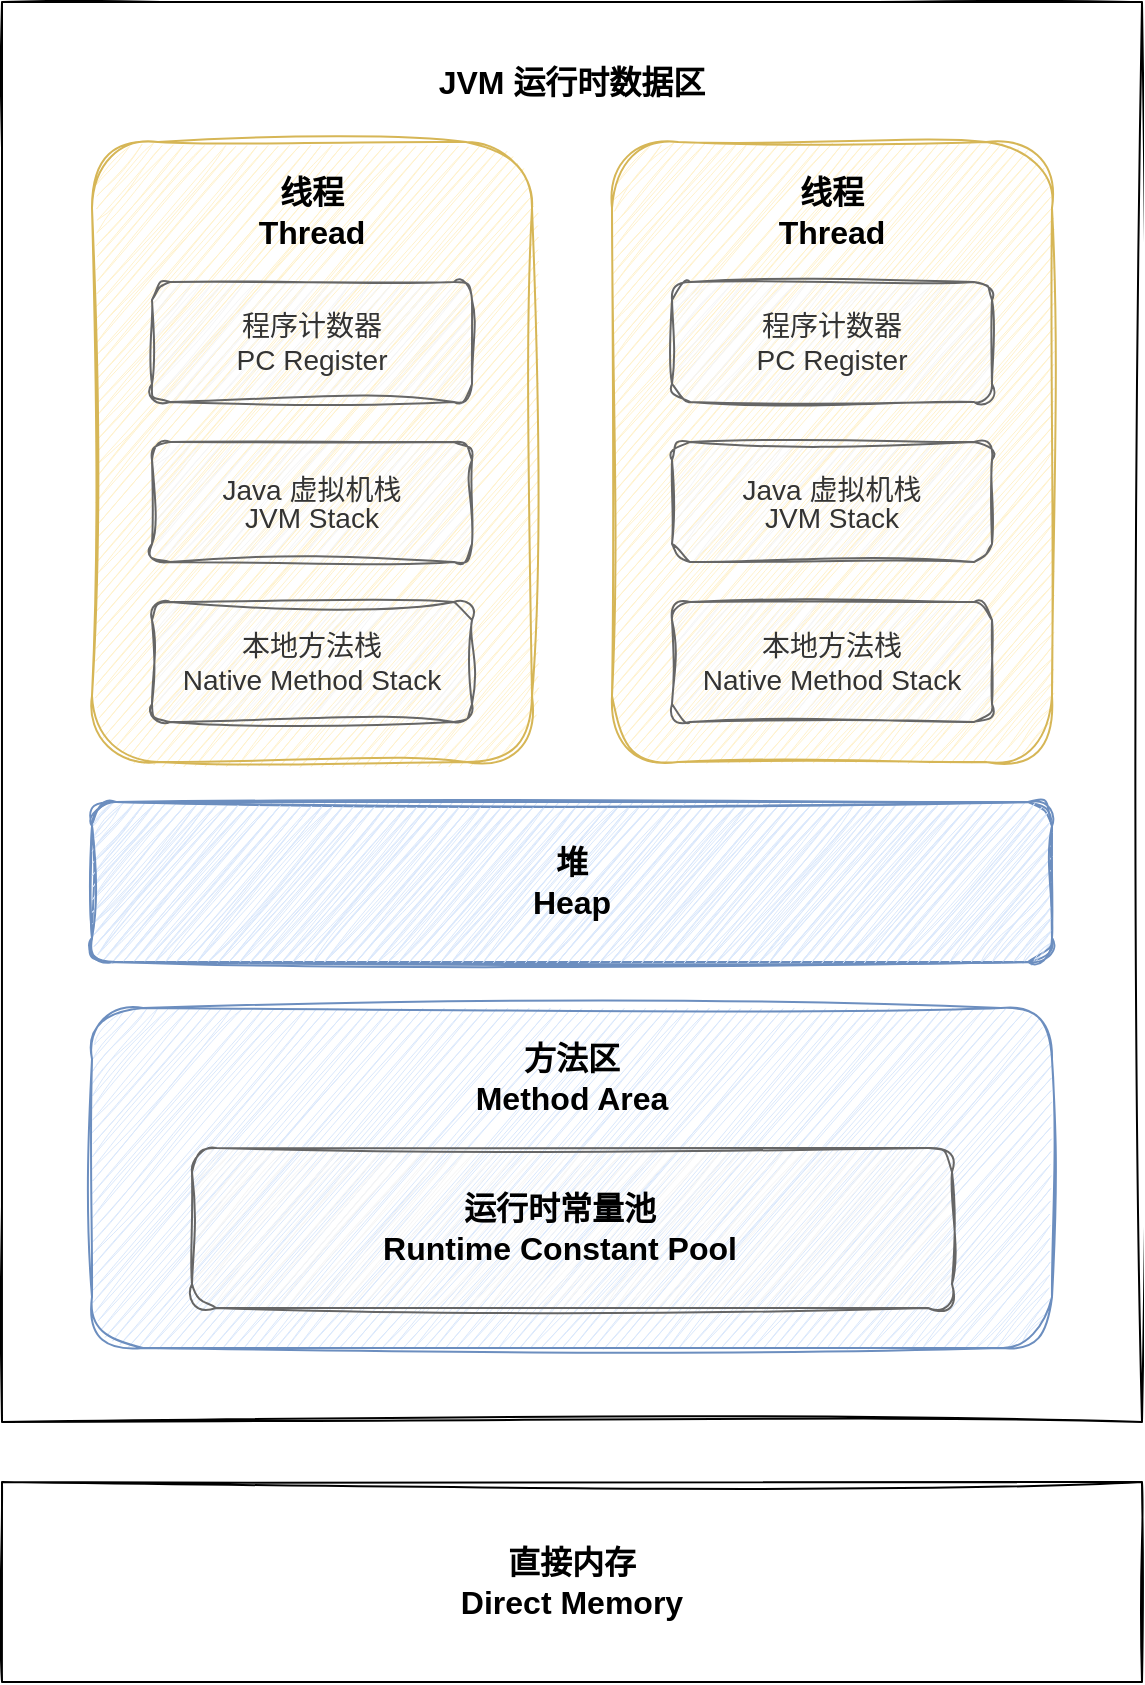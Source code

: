 <mxfile compressed="true" version="22.0.2" type="device" pages="5"><diagram id="-dNLw21fBx7ofxq8ryEq" name="运行时数据区"><mxGraphModel dx="2363" dy="2566" grid="1" gridSize="10" guides="1" tooltips="1" connect="1" arrows="1" fold="1" page="1" pageScale="1" pageWidth="827" pageHeight="1169" math="0" shadow="0"><root><mxCell id="0"/><mxCell id="1" parent="0"/><mxCell id="OsR1JWfNSFo4I1adNgKv-34" value="" style="group" vertex="1" connectable="0" parent="1"><mxGeometry x="129" y="-1004" width="570" height="840" as="geometry"/></mxCell><mxCell id="OsR1JWfNSFo4I1adNgKv-2" value="" style="rounded=0;whiteSpace=wrap;html=1;sketch=1;curveFitting=1;jiggle=2;container=0;" vertex="1" parent="OsR1JWfNSFo4I1adNgKv-34"><mxGeometry width="570" height="710" as="geometry"/></mxCell><mxCell id="OsR1JWfNSFo4I1adNgKv-16" value="" style="rounded=1;whiteSpace=wrap;html=1;fillColor=#fff2cc;strokeColor=#d6b656;sketch=1;curveFitting=1;jiggle=2;container=0;" vertex="1" parent="OsR1JWfNSFo4I1adNgKv-34"><mxGeometry x="305" y="70" width="220" height="310" as="geometry"/></mxCell><mxCell id="OsR1JWfNSFo4I1adNgKv-17" value="&lt;div&gt;线程&lt;/div&gt;&lt;div&gt;Thread&lt;/div&gt;" style="text;html=1;strokeColor=none;fillColor=none;align=center;verticalAlign=middle;whiteSpace=wrap;rounded=0;fontSize=16;fontStyle=1;container=0;" vertex="1" parent="OsR1JWfNSFo4I1adNgKv-34"><mxGeometry x="355" y="80" width="120" height="50" as="geometry"/></mxCell><mxCell id="OsR1JWfNSFo4I1adNgKv-18" value="&lt;div style=&quot;font-size: 14px;&quot;&gt;本地方法栈&lt;/div&gt;&lt;div style=&quot;font-size: 14px;&quot;&gt;Native Method Stack&lt;/div&gt;" style="rounded=1;whiteSpace=wrap;html=1;fontSize=14;fillColor=#f5f5f5;fontColor=#333333;strokeColor=#666666;container=0;sketch=1;curveFitting=1;jiggle=2;" vertex="1" parent="OsR1JWfNSFo4I1adNgKv-34"><mxGeometry x="335" y="300" width="160" height="60" as="geometry"/></mxCell><mxCell id="OsR1JWfNSFo4I1adNgKv-19" value="&lt;div style=&quot;&quot;&gt;&lt;p style=&quot;margin: 0px 4px; line-height: 100%;&quot; align=&quot;center&quot;&gt;Java 虚拟机栈&lt;/p&gt;&lt;p style=&quot;margin: 0px 4px; line-height: 100%;&quot; align=&quot;center&quot;&gt;JVM Stack&lt;/p&gt;&lt;/div&gt;" style="rounded=1;whiteSpace=wrap;html=1;fontSize=14;fillColor=#f5f5f5;fontColor=#333333;strokeColor=#666666;container=0;sketch=1;curveFitting=1;jiggle=2;" vertex="1" parent="OsR1JWfNSFo4I1adNgKv-34"><mxGeometry x="335" y="220" width="160" height="60" as="geometry"/></mxCell><mxCell id="OsR1JWfNSFo4I1adNgKv-20" value="&lt;div style=&quot;font-size: 14px;&quot;&gt;&lt;div&gt;程序计数器&lt;/div&gt;&lt;div&gt;PC Register&lt;/div&gt;&lt;/div&gt;" style="rounded=1;whiteSpace=wrap;html=1;fontSize=14;fillColor=#f5f5f5;fontColor=#333333;strokeColor=#666666;container=0;sketch=1;curveFitting=1;jiggle=2;" vertex="1" parent="OsR1JWfNSFo4I1adNgKv-34"><mxGeometry x="335" y="140" width="160" height="60" as="geometry"/></mxCell><mxCell id="OsR1JWfNSFo4I1adNgKv-26" value="JVM 运行时数据区" style="text;html=1;strokeColor=none;fillColor=none;align=center;verticalAlign=middle;whiteSpace=wrap;rounded=0;fontSize=16;fontStyle=1;container=0;" vertex="1" parent="OsR1JWfNSFo4I1adNgKv-34"><mxGeometry x="195" y="20" width="180" height="40" as="geometry"/></mxCell><mxCell id="OsR1JWfNSFo4I1adNgKv-25" value="" style="group;fillColor=#dae8fc;strokeColor=#6c8ebf;rounded=1;sketch=1;curveFitting=1;jiggle=2;container=0;" vertex="1" connectable="0" parent="OsR1JWfNSFo4I1adNgKv-34"><mxGeometry x="45" y="400" width="480" height="80" as="geometry"/></mxCell><mxCell id="OsR1JWfNSFo4I1adNgKv-21" value="" style="rounded=1;whiteSpace=wrap;html=1;fillColor=#dae8fc;strokeColor=#6c8ebf;sketch=1;curveFitting=1;jiggle=2;container=0;" vertex="1" parent="OsR1JWfNSFo4I1adNgKv-34"><mxGeometry x="45" y="503" width="480" height="170" as="geometry"/></mxCell><mxCell id="OsR1JWfNSFo4I1adNgKv-8" value="" style="rounded=1;whiteSpace=wrap;html=1;sketch=1;curveFitting=1;jiggle=2;fillColor=#f5f5f5;fontColor=#333333;strokeColor=#666666;container=0;" vertex="1" parent="OsR1JWfNSFo4I1adNgKv-34"><mxGeometry x="95" y="573" width="380" height="80" as="geometry"/></mxCell><mxCell id="OsR1JWfNSFo4I1adNgKv-6" value="&lt;div&gt;运行时常量池&lt;/div&gt;&lt;div&gt;Runtime Constant Pool&lt;/div&gt;" style="text;html=1;strokeColor=none;fillColor=none;align=center;verticalAlign=middle;whiteSpace=wrap;rounded=0;fontSize=16;fontStyle=1;container=0;" vertex="1" parent="OsR1JWfNSFo4I1adNgKv-34"><mxGeometry x="144" y="583" width="270" height="60" as="geometry"/></mxCell><mxCell id="OsR1JWfNSFo4I1adNgKv-22" value="&lt;div&gt;方法区&lt;/div&gt;&lt;div&gt;Method Area&lt;/div&gt;" style="text;html=1;strokeColor=none;fillColor=none;align=center;verticalAlign=middle;whiteSpace=wrap;rounded=0;fontSize=16;fontStyle=1;container=0;" vertex="1" parent="OsR1JWfNSFo4I1adNgKv-34"><mxGeometry x="225" y="513" width="120" height="50" as="geometry"/></mxCell><mxCell id="OsR1JWfNSFo4I1adNgKv-10" value="" style="rounded=1;whiteSpace=wrap;html=1;fillColor=#fff2cc;strokeColor=#d6b656;sketch=1;curveFitting=1;jiggle=2;container=0;" vertex="1" parent="OsR1JWfNSFo4I1adNgKv-34"><mxGeometry x="45" y="70" width="220" height="310" as="geometry"/></mxCell><mxCell id="OsR1JWfNSFo4I1adNgKv-11" value="&lt;div&gt;线程&lt;/div&gt;&lt;div&gt;Thread&lt;/div&gt;" style="text;html=1;strokeColor=none;fillColor=none;align=center;verticalAlign=middle;whiteSpace=wrap;rounded=0;fontSize=16;fontStyle=1;container=0;" vertex="1" parent="OsR1JWfNSFo4I1adNgKv-34"><mxGeometry x="95" y="80" width="120" height="50" as="geometry"/></mxCell><mxCell id="OsR1JWfNSFo4I1adNgKv-12" value="&lt;div style=&quot;font-size: 14px;&quot;&gt;本地方法栈&lt;/div&gt;&lt;div style=&quot;font-size: 14px;&quot;&gt;Native Method Stack&lt;/div&gt;" style="rounded=1;whiteSpace=wrap;html=1;fontSize=14;fillColor=#f5f5f5;fontColor=#333333;strokeColor=#666666;container=0;sketch=1;curveFitting=1;jiggle=2;" vertex="1" parent="OsR1JWfNSFo4I1adNgKv-34"><mxGeometry x="75" y="300" width="160" height="60" as="geometry"/></mxCell><mxCell id="OsR1JWfNSFo4I1adNgKv-13" value="&lt;div style=&quot;&quot;&gt;&lt;p style=&quot;margin: 0px 4px; line-height: 100%;&quot; align=&quot;center&quot;&gt;Java 虚拟机栈&lt;/p&gt;&lt;p style=&quot;margin: 0px 4px; line-height: 100%;&quot; align=&quot;center&quot;&gt;JVM Stack&lt;/p&gt;&lt;/div&gt;" style="rounded=1;whiteSpace=wrap;html=1;fontSize=14;fillColor=#f5f5f5;fontColor=#333333;strokeColor=#666666;container=0;sketch=1;curveFitting=1;jiggle=2;" vertex="1" parent="OsR1JWfNSFo4I1adNgKv-34"><mxGeometry x="75" y="220" width="160" height="60" as="geometry"/></mxCell><mxCell id="OsR1JWfNSFo4I1adNgKv-14" value="&lt;div style=&quot;font-size: 14px;&quot;&gt;&lt;div&gt;程序计数器&lt;/div&gt;&lt;div&gt;PC Register&lt;/div&gt;&lt;/div&gt;" style="rounded=1;whiteSpace=wrap;html=1;fontSize=14;fillColor=#f5f5f5;fontColor=#333333;strokeColor=#666666;container=0;sketch=1;curveFitting=1;jiggle=2;" vertex="1" parent="OsR1JWfNSFo4I1adNgKv-34"><mxGeometry x="75" y="140" width="160" height="60" as="geometry"/></mxCell><mxCell id="OsR1JWfNSFo4I1adNgKv-9" value="" style="rounded=1;whiteSpace=wrap;html=1;fillColor=#dae8fc;strokeColor=#6c8ebf;sketch=1;curveFitting=1;jiggle=2;container=0;" vertex="1" parent="OsR1JWfNSFo4I1adNgKv-34"><mxGeometry x="45" y="400" width="480" height="80" as="geometry"/></mxCell><mxCell id="OsR1JWfNSFo4I1adNgKv-7" value="&lt;div&gt;堆&lt;/div&gt;&lt;div&gt;Heap&lt;/div&gt;" style="text;html=1;strokeColor=none;fillColor=none;align=center;verticalAlign=middle;whiteSpace=wrap;rounded=0;fontSize=16;fontStyle=1;container=0;" vertex="1" parent="OsR1JWfNSFo4I1adNgKv-34"><mxGeometry x="225" y="415" width="120" height="50" as="geometry"/></mxCell><mxCell id="OsR1JWfNSFo4I1adNgKv-29" value="" style="rounded=0;whiteSpace=wrap;html=1;sketch=1;curveFitting=1;jiggle=2;" vertex="1" parent="OsR1JWfNSFo4I1adNgKv-34"><mxGeometry y="740" width="570" height="100" as="geometry"/></mxCell><mxCell id="OsR1JWfNSFo4I1adNgKv-5" value="&lt;div&gt;直接内存&lt;/div&gt;&lt;div&gt;Direct Memory&lt;/div&gt;" style="text;html=1;strokeColor=none;fillColor=none;align=center;verticalAlign=middle;whiteSpace=wrap;rounded=0;fontSize=16;fontStyle=1" vertex="1" parent="OsR1JWfNSFo4I1adNgKv-34"><mxGeometry x="225" y="770" width="120" height="40" as="geometry"/></mxCell></root></mxGraphModel></diagram><diagram id="_WlBiSvnLzIpqPOr5gTY" name="字节码构建"><mxGraphModel dx="2026" dy="1197" grid="1" gridSize="10" guides="1" tooltips="1" connect="1" arrows="1" fold="1" page="1" pageScale="1" pageWidth="1169" pageHeight="827" math="0" shadow="0"><root><mxCell id="0"/><mxCell id="1" parent="0"/><mxCell id="bQlBJg3nvkM2MJAqPOUL-1" value="" style="group;movable=0;resizable=0;rotatable=0;deletable=0;editable=0;locked=1;connectable=0;" vertex="1" connectable="0" parent="1"><mxGeometry x="105" y="251" width="960" height="325" as="geometry"/></mxCell><mxCell id="_fBFf59N_5_WiJXj6CxS-9" value="" style="rounded=1;whiteSpace=wrap;html=1;fontSize=14;sketch=1;curveFitting=1;jiggle=2;fillColor=#fff2cc;strokeColor=#d6b656;movable=0;resizable=0;rotatable=0;deletable=0;editable=0;locked=1;connectable=0;" vertex="1" parent="bQlBJg3nvkM2MJAqPOUL-1"><mxGeometry y="145" width="960" height="180" as="geometry"/></mxCell><mxCell id="_fBFf59N_5_WiJXj6CxS-2" value="&lt;div style=&quot;font-size: 14px;&quot;&gt;&lt;div style=&quot;font-size: 14px;&quot;&gt;字节码校验器&lt;/div&gt;&lt;div style=&quot;font-size: 14px;&quot;&gt;(ByteCode Verifer)&lt;/div&gt;&lt;/div&gt;" style="rounded=0;whiteSpace=wrap;html=1;fontSize=14;fillColor=#dae8fc;strokeColor=#6c8ebf;sketch=1;curveFitting=1;jiggle=2;movable=0;resizable=0;rotatable=0;deletable=0;editable=0;locked=1;connectable=0;" vertex="1" parent="bQlBJg3nvkM2MJAqPOUL-1"><mxGeometry x="520" y="210" width="160" height="80" as="geometry"/></mxCell><mxCell id="_fBFf59N_5_WiJXj6CxS-6" value="" style="edgeStyle=orthogonalEdgeStyle;rounded=0;orthogonalLoop=1;jettySize=auto;html=1;fontSize=14;fillColor=#f5f5f5;strokeColor=#666666;sketch=1;curveFitting=1;jiggle=2;movable=0;resizable=0;rotatable=0;deletable=0;editable=0;locked=1;connectable=0;" edge="1" parent="bQlBJg3nvkM2MJAqPOUL-1" source="_fBFf59N_5_WiJXj6CxS-3" target="_fBFf59N_5_WiJXj6CxS-2"><mxGeometry relative="1" as="geometry"/></mxCell><mxCell id="_fBFf59N_5_WiJXj6CxS-3" value="&lt;div style=&quot;font-size: 14px;&quot;&gt;&lt;div style=&quot;font-size: 14px;&quot;&gt;&lt;div style=&quot;border-color: var(--border-color); font-size: 14px;&quot;&gt;类加载器&lt;/div&gt;&lt;div style=&quot;border-color: var(--border-color); font-size: 14px;&quot;&gt;(ClassLoader)&lt;/div&gt;&lt;/div&gt;&lt;/div&gt;" style="rounded=0;whiteSpace=wrap;html=1;fontSize=14;fillColor=#dae8fc;strokeColor=#6c8ebf;sketch=1;curveFitting=1;jiggle=2;movable=0;resizable=0;rotatable=0;deletable=0;editable=0;locked=1;connectable=0;" vertex="1" parent="bQlBJg3nvkM2MJAqPOUL-1"><mxGeometry x="760" y="210" width="160" height="80" as="geometry"/></mxCell><mxCell id="_fBFf59N_5_WiJXj6CxS-4" value="Java 运行时环境" style="rounded=0;whiteSpace=wrap;html=1;fontSize=14;fillColor=#dae8fc;strokeColor=#6c8ebf;sketch=1;curveFitting=1;jiggle=2;movable=0;resizable=0;rotatable=0;deletable=0;editable=0;locked=1;connectable=0;" vertex="1" parent="bQlBJg3nvkM2MJAqPOUL-1"><mxGeometry x="280" y="210" width="160" height="80" as="geometry"/></mxCell><mxCell id="_fBFf59N_5_WiJXj6CxS-7" value="" style="edgeStyle=orthogonalEdgeStyle;rounded=0;orthogonalLoop=1;jettySize=auto;html=1;fontSize=14;fillColor=#f5f5f5;strokeColor=#666666;sketch=1;curveFitting=1;jiggle=2;movable=0;resizable=0;rotatable=0;deletable=0;editable=0;locked=1;connectable=0;" edge="1" parent="bQlBJg3nvkM2MJAqPOUL-1" source="_fBFf59N_5_WiJXj6CxS-2" target="_fBFf59N_5_WiJXj6CxS-4"><mxGeometry relative="1" as="geometry"/></mxCell><mxCell id="_fBFf59N_5_WiJXj6CxS-5" value="Native OS" style="rounded=0;whiteSpace=wrap;html=1;fontSize=14;fillColor=#dae8fc;strokeColor=#6c8ebf;sketch=1;curveFitting=1;jiggle=2;movable=0;resizable=0;rotatable=0;deletable=0;editable=0;locked=1;connectable=0;" vertex="1" parent="bQlBJg3nvkM2MJAqPOUL-1"><mxGeometry x="40" y="210" width="160" height="80" as="geometry"/></mxCell><mxCell id="_fBFf59N_5_WiJXj6CxS-8" value="" style="edgeStyle=orthogonalEdgeStyle;rounded=0;orthogonalLoop=1;jettySize=auto;html=1;fontSize=14;fillColor=#f5f5f5;strokeColor=#666666;sketch=1;curveFitting=1;jiggle=2;movable=0;resizable=0;rotatable=0;deletable=0;editable=0;locked=1;connectable=0;" edge="1" parent="bQlBJg3nvkM2MJAqPOUL-1" source="_fBFf59N_5_WiJXj6CxS-4" target="_fBFf59N_5_WiJXj6CxS-5"><mxGeometry relative="1" as="geometry"/></mxCell><mxCell id="EdCfkMGo1zmi0tqKPD4C-2" value="java 文件" style="whiteSpace=wrap;html=1;shape=mxgraph.basic.document;rounded=1;sketch=1;jiggle=2;curveFitting=1;strokeColor=#666666;align=center;verticalAlign=middle;fontFamily=Helvetica;fontSize=14;fontColor=#333333;fillColor=#f5f5f5;aspect=fixed;movable=0;resizable=0;rotatable=0;deletable=0;editable=0;locked=1;connectable=0;" vertex="1" parent="bQlBJg3nvkM2MJAqPOUL-1"><mxGeometry x="70" width="100" height="100" as="geometry"/></mxCell><mxCell id="EdCfkMGo1zmi0tqKPD4C-7" style="edgeStyle=orthogonalEdgeStyle;orthogonalLoop=1;jettySize=auto;html=1;entryX=0.5;entryY=0;entryDx=0;entryDy=0;curved=1;sketch=1;curveFitting=1;jiggle=2;fillColor=#f5f5f5;strokeColor=#666666;movable=0;resizable=0;rotatable=0;deletable=0;editable=0;locked=1;connectable=0;" edge="1" parent="bQlBJg3nvkM2MJAqPOUL-1" source="EdCfkMGo1zmi0tqKPD4C-3" target="_fBFf59N_5_WiJXj6CxS-3"><mxGeometry relative="1" as="geometry"/></mxCell><mxCell id="EdCfkMGo1zmi0tqKPD4C-3" value="class 文件" style="whiteSpace=wrap;html=1;shape=mxgraph.basic.document;rounded=1;sketch=1;jiggle=2;curveFitting=1;strokeColor=#666666;align=center;verticalAlign=middle;fontFamily=Helvetica;fontSize=14;fontColor=#333333;fillColor=#f5f5f5;aspect=fixed;movable=0;resizable=0;rotatable=0;deletable=0;editable=0;locked=1;connectable=0;" vertex="1" parent="bQlBJg3nvkM2MJAqPOUL-1"><mxGeometry x="790" width="100" height="100" as="geometry"/></mxCell><mxCell id="EdCfkMGo1zmi0tqKPD4C-6" value="" style="edgeStyle=orthogonalEdgeStyle;rounded=0;orthogonalLoop=1;jettySize=auto;html=1;fillColor=#f5f5f5;strokeColor=#666666;sketch=1;curveFitting=1;jiggle=2;movable=0;resizable=0;rotatable=0;deletable=0;editable=0;locked=1;connectable=0;" edge="1" parent="bQlBJg3nvkM2MJAqPOUL-1" source="EdCfkMGo1zmi0tqKPD4C-4" target="EdCfkMGo1zmi0tqKPD4C-3"><mxGeometry relative="1" as="geometry"/></mxCell><mxCell id="EdCfkMGo1zmi0tqKPD4C-4" value="Java 编译器" style="shape=hexagon;perimeter=hexagonPerimeter2;whiteSpace=wrap;html=1;fixedSize=1;fontSize=14;fillColor=#f8cecc;strokeColor=#b85450;rounded=0;sketch=1;curveFitting=1;jiggle=2;movable=0;resizable=0;rotatable=0;deletable=0;editable=0;locked=1;connectable=0;" vertex="1" parent="bQlBJg3nvkM2MJAqPOUL-1"><mxGeometry x="400" y="10" width="160" height="80" as="geometry"/></mxCell><mxCell id="EdCfkMGo1zmi0tqKPD4C-5" value="" style="edgeStyle=orthogonalEdgeStyle;rounded=0;orthogonalLoop=1;jettySize=auto;html=1;fillColor=#f5f5f5;strokeColor=#666666;sketch=1;curveFitting=1;jiggle=2;movable=0;resizable=0;rotatable=0;deletable=0;editable=0;locked=1;connectable=0;" edge="1" parent="bQlBJg3nvkM2MJAqPOUL-1" source="EdCfkMGo1zmi0tqKPD4C-2" target="EdCfkMGo1zmi0tqKPD4C-4"><mxGeometry relative="1" as="geometry"/></mxCell><mxCell id="EdCfkMGo1zmi0tqKPD4C-9" value="JVM" style="text;html=1;align=center;verticalAlign=middle;resizable=0;points=[];autosize=1;strokeColor=none;fillColor=none;fontSize=16;fontStyle=1;movable=0;rotatable=0;deletable=0;editable=0;locked=1;connectable=0;" vertex="1" parent="bQlBJg3nvkM2MJAqPOUL-1"><mxGeometry x="450" y="160" width="60" height="30" as="geometry"/></mxCell></root></mxGraphModel></diagram><diagram id="U2jCk6BTpTuOF1wJtLzR" name="字节码文件结构"><mxGraphModel dx="2363" dy="1397" grid="1" gridSize="10" guides="1" tooltips="1" connect="1" arrows="1" fold="1" page="1" pageScale="1" pageWidth="1654" pageHeight="1169" math="0" shadow="0"><root><mxCell id="0"/><mxCell id="1" parent="0"/><mxCell id="OOVn5j7P5GrTdkMrWpFy-11" value="" style="group;movable=0;resizable=0;rotatable=0;deletable=0;editable=0;locked=1;connectable=0;" vertex="1" connectable="0" parent="1"><mxGeometry x="227" y="555" width="1200" height="60" as="geometry"/></mxCell><mxCell id="OOVn5j7P5GrTdkMrWpFy-1" value="版本号" style="rounded=0;whiteSpace=wrap;html=1;fontSize=18;sketch=1;curveFitting=1;jiggle=2;fillColor=#d5e8d4;strokeColor=#82b366;fontStyle=1;movable=0;resizable=0;rotatable=0;deletable=0;editable=0;locked=1;connectable=0;" vertex="1" parent="OOVn5j7P5GrTdkMrWpFy-11"><mxGeometry x="120" width="120" height="60" as="geometry"/></mxCell><mxCell id="OOVn5j7P5GrTdkMrWpFy-2" value="魔数" style="rounded=0;whiteSpace=wrap;html=1;fontSize=18;sketch=1;curveFitting=1;jiggle=2;fillColor=#dae8fc;strokeColor=#6c8ebf;fontStyle=1;movable=0;resizable=0;rotatable=0;deletable=0;editable=0;locked=1;connectable=0;" vertex="1" parent="OOVn5j7P5GrTdkMrWpFy-11"><mxGeometry width="120" height="60" as="geometry"/></mxCell><mxCell id="OOVn5j7P5GrTdkMrWpFy-3" value="常量池" style="rounded=0;whiteSpace=wrap;html=1;fontSize=18;sketch=1;curveFitting=1;jiggle=2;fillColor=#fff2cc;strokeColor=#d6b656;fontStyle=1;movable=0;resizable=0;rotatable=0;deletable=0;editable=0;locked=1;connectable=0;" vertex="1" parent="OOVn5j7P5GrTdkMrWpFy-11"><mxGeometry x="240" width="120" height="60" as="geometry"/></mxCell><mxCell id="OOVn5j7P5GrTdkMrWpFy-4" value="访问标志" style="rounded=0;whiteSpace=wrap;html=1;fontSize=18;sketch=1;curveFitting=1;jiggle=2;fillColor=#f8cecc;strokeColor=#b85450;fontStyle=1;movable=0;resizable=0;rotatable=0;deletable=0;editable=0;locked=1;connectable=0;" vertex="1" parent="OOVn5j7P5GrTdkMrWpFy-11"><mxGeometry x="360" width="120" height="60" as="geometry"/></mxCell><mxCell id="OOVn5j7P5GrTdkMrWpFy-5" value="接口信息" style="rounded=0;whiteSpace=wrap;html=1;fontSize=18;sketch=1;curveFitting=1;jiggle=2;fillColor=#dae8fc;strokeColor=#6c8ebf;fontStyle=1;movable=0;resizable=0;rotatable=0;deletable=0;editable=0;locked=1;connectable=0;" vertex="1" parent="OOVn5j7P5GrTdkMrWpFy-11"><mxGeometry x="600" width="120" height="60" as="geometry"/></mxCell><mxCell id="OOVn5j7P5GrTdkMrWpFy-6" value="当前类名" style="rounded=0;whiteSpace=wrap;html=1;fontSize=18;sketch=1;curveFitting=1;jiggle=2;fillColor=#e1d5e7;strokeColor=#9673a6;fontStyle=1;movable=0;resizable=0;rotatable=0;deletable=0;editable=0;locked=1;connectable=0;" vertex="1" parent="OOVn5j7P5GrTdkMrWpFy-11"><mxGeometry x="480" width="120" height="60" as="geometry"/></mxCell><mxCell id="OOVn5j7P5GrTdkMrWpFy-7" value="父类名称" style="rounded=0;whiteSpace=wrap;html=1;fontSize=18;sketch=1;curveFitting=1;jiggle=2;fillColor=#d5e8d4;strokeColor=#82b366;fontStyle=1;movable=0;resizable=0;rotatable=0;deletable=0;editable=0;locked=1;connectable=0;" vertex="1" parent="OOVn5j7P5GrTdkMrWpFy-11"><mxGeometry x="720" width="120" height="60" as="geometry"/></mxCell><mxCell id="OOVn5j7P5GrTdkMrWpFy-8" value="字段表" style="rounded=0;whiteSpace=wrap;html=1;fontSize=18;sketch=1;curveFitting=1;jiggle=2;fillColor=#fff2cc;strokeColor=#d6b656;fontStyle=1;movable=0;resizable=0;rotatable=0;deletable=0;editable=0;locked=1;connectable=0;" vertex="1" parent="OOVn5j7P5GrTdkMrWpFy-11"><mxGeometry x="840" width="120" height="60" as="geometry"/></mxCell><mxCell id="OOVn5j7P5GrTdkMrWpFy-9" value="方法表" style="rounded=0;whiteSpace=wrap;html=1;fontSize=18;sketch=1;curveFitting=1;jiggle=2;fillColor=#f8cecc;strokeColor=#b85450;fontStyle=1;movable=0;resizable=0;rotatable=0;deletable=0;editable=0;locked=1;connectable=0;" vertex="1" parent="OOVn5j7P5GrTdkMrWpFy-11"><mxGeometry x="960" width="120" height="60" as="geometry"/></mxCell><mxCell id="OOVn5j7P5GrTdkMrWpFy-10" value="附加属性表" style="rounded=0;whiteSpace=wrap;html=1;fontSize=18;sketch=1;curveFitting=1;jiggle=2;fillColor=#e1d5e7;strokeColor=#9673a6;fontStyle=1;movable=0;resizable=0;rotatable=0;deletable=0;editable=0;locked=1;connectable=0;" vertex="1" parent="OOVn5j7P5GrTdkMrWpFy-11"><mxGeometry x="1080" width="120" height="60" as="geometry"/></mxCell></root></mxGraphModel></diagram><diagram id="UEkovaHShTwIanfxl2Ng" name="类的生命周期"><mxGraphModel dx="2363" dy="1397" grid="1" gridSize="10" guides="1" tooltips="1" connect="1" arrows="1" fold="1" page="1" pageScale="1" pageWidth="1654" pageHeight="1169" math="0" shadow="0"><root><mxCell id="0"/><mxCell id="1" parent="0"/><mxCell id="3ct5hW55qLeImOlSukPO-1" value="" style="group;movable=0;resizable=0;rotatable=0;deletable=0;editable=0;locked=1;connectable=0;" vertex="1" connectable="0" parent="1"><mxGeometry x="107" y="366" width="1440" height="437" as="geometry"/></mxCell><mxCell id="vTrxvWuau5bD3tR5Lk4d-20" value="" style="rounded=0;whiteSpace=wrap;html=1;sketch=1;curveFitting=1;jiggle=2;dashed=1;dashPattern=8 8;fillColor=#f8cecc;strokeColor=#b85450;fontSize=14;movable=0;resizable=0;rotatable=0;deletable=0;editable=0;locked=1;connectable=0;" parent="3ct5hW55qLeImOlSukPO-1" vertex="1"><mxGeometry y="137" width="1440" height="300" as="geometry"/></mxCell><mxCell id="vTrxvWuau5bD3tR5Lk4d-15" value="" style="rounded=1;whiteSpace=wrap;html=1;sketch=1;curveFitting=1;jiggle=2;dashed=1;dashPattern=8 8;fontSize=14;movable=0;resizable=0;rotatable=0;deletable=0;editable=0;locked=1;connectable=0;" parent="3ct5hW55qLeImOlSukPO-1" vertex="1"><mxGeometry x="40" y="197" width="1000" height="200" as="geometry"/></mxCell><mxCell id="vTrxvWuau5bD3tR5Lk4d-14" value="" style="rounded=1;whiteSpace=wrap;html=1;sketch=1;curveFitting=1;jiggle=2;dashed=1;dashPattern=8 8;fontSize=14;movable=0;resizable=0;rotatable=0;deletable=0;editable=0;locked=1;connectable=0;" parent="3ct5hW55qLeImOlSukPO-1" vertex="1"><mxGeometry x="240" y="227" width="600" height="140" as="geometry"/></mxCell><mxCell id="vTrxvWuau5bD3tR5Lk4d-1" value="&lt;div style=&quot;font-size: 14px;&quot;&gt;加载&lt;/div&gt;&lt;div style=&quot;font-size: 14px;&quot;&gt;Loading&lt;/div&gt;" style="rounded=0;whiteSpace=wrap;html=1;fontSize=14;fillColor=#dae8fc;strokeColor=#6c8ebf;sketch=1;curveFitting=1;jiggle=2;movable=0;resizable=0;rotatable=0;deletable=0;editable=0;locked=1;connectable=0;" parent="3ct5hW55qLeImOlSukPO-1" vertex="1"><mxGeometry x="80" y="277" width="120" height="60" as="geometry"/></mxCell><mxCell id="vTrxvWuau5bD3tR5Lk4d-2" value="&lt;div style=&quot;font-size: 14px;&quot;&gt;&lt;div style=&quot;font-size: 14px;&quot;&gt;验证&lt;/div&gt;&lt;div style=&quot;font-size: 14px;&quot;&gt;Verification&lt;/div&gt;&lt;/div&gt;" style="rounded=0;whiteSpace=wrap;html=1;fontSize=14;fillColor=#dae8fc;strokeColor=#6c8ebf;sketch=1;curveFitting=1;jiggle=2;movable=0;resizable=0;rotatable=0;deletable=0;editable=0;locked=1;connectable=0;" parent="3ct5hW55qLeImOlSukPO-1" vertex="1"><mxGeometry x="280" y="277" width="120" height="60" as="geometry"/></mxCell><mxCell id="vTrxvWuau5bD3tR5Lk4d-8" style="edgeStyle=orthogonalEdgeStyle;orthogonalLoop=1;jettySize=auto;html=1;exitX=1;exitY=0.5;exitDx=0;exitDy=0;entryX=0;entryY=0.5;entryDx=0;entryDy=0;fontSize=14;curved=1;sketch=1;curveFitting=1;jiggle=2;movable=0;resizable=0;rotatable=0;deletable=0;editable=0;locked=1;connectable=0;" parent="3ct5hW55qLeImOlSukPO-1" source="vTrxvWuau5bD3tR5Lk4d-1" target="vTrxvWuau5bD3tR5Lk4d-2" edge="1"><mxGeometry relative="1" as="geometry"/></mxCell><mxCell id="vTrxvWuau5bD3tR5Lk4d-3" value="&lt;div style=&quot;font-size: 14px;&quot;&gt;&lt;div style=&quot;font-size: 14px;&quot;&gt;准备&lt;/div&gt;&lt;div style=&quot;font-size: 14px;&quot;&gt;Preparation&lt;/div&gt;&lt;/div&gt;" style="rounded=0;whiteSpace=wrap;html=1;fontSize=14;fillColor=#dae8fc;strokeColor=#6c8ebf;sketch=1;curveFitting=1;jiggle=2;movable=0;resizable=0;rotatable=0;deletable=0;editable=0;locked=1;connectable=0;" parent="3ct5hW55qLeImOlSukPO-1" vertex="1"><mxGeometry x="480" y="277" width="120" height="60" as="geometry"/></mxCell><mxCell id="vTrxvWuau5bD3tR5Lk4d-9" style="edgeStyle=orthogonalEdgeStyle;orthogonalLoop=1;jettySize=auto;html=1;exitX=1;exitY=0.5;exitDx=0;exitDy=0;fontSize=14;curved=1;sketch=1;curveFitting=1;jiggle=2;movable=0;resizable=0;rotatable=0;deletable=0;editable=0;locked=1;connectable=0;" parent="3ct5hW55qLeImOlSukPO-1" source="vTrxvWuau5bD3tR5Lk4d-2" target="vTrxvWuau5bD3tR5Lk4d-3" edge="1"><mxGeometry relative="1" as="geometry"/></mxCell><mxCell id="vTrxvWuau5bD3tR5Lk4d-4" value="&lt;div style=&quot;font-size: 14px;&quot;&gt;&lt;div style=&quot;font-size: 14px;&quot;&gt;解析&lt;/div&gt;&lt;div style=&quot;font-size: 14px;&quot;&gt;Resolution&lt;/div&gt;&lt;/div&gt;" style="rounded=0;whiteSpace=wrap;html=1;fontSize=14;fillColor=#dae8fc;strokeColor=#6c8ebf;sketch=1;curveFitting=1;jiggle=2;movable=0;resizable=0;rotatable=0;deletable=0;editable=0;locked=1;connectable=0;" parent="3ct5hW55qLeImOlSukPO-1" vertex="1"><mxGeometry x="680" y="277" width="120" height="60" as="geometry"/></mxCell><mxCell id="vTrxvWuau5bD3tR5Lk4d-10" style="edgeStyle=orthogonalEdgeStyle;orthogonalLoop=1;jettySize=auto;html=1;exitX=1;exitY=0.5;exitDx=0;exitDy=0;entryX=0;entryY=0.5;entryDx=0;entryDy=0;fontSize=14;curved=1;sketch=1;curveFitting=1;jiggle=2;movable=0;resizable=0;rotatable=0;deletable=0;editable=0;locked=1;connectable=0;" parent="3ct5hW55qLeImOlSukPO-1" source="vTrxvWuau5bD3tR5Lk4d-3" target="vTrxvWuau5bD3tR5Lk4d-4" edge="1"><mxGeometry relative="1" as="geometry"/></mxCell><mxCell id="vTrxvWuau5bD3tR5Lk4d-5" value="&lt;div style=&quot;font-size: 14px;&quot;&gt;&lt;div style=&quot;font-size: 14px;&quot;&gt;初始化&lt;/div&gt;&lt;div style=&quot;font-size: 14px;&quot;&gt;Initialization&lt;/div&gt;&lt;/div&gt;" style="rounded=0;whiteSpace=wrap;html=1;fontSize=14;fillColor=#dae8fc;strokeColor=#6c8ebf;sketch=1;curveFitting=1;jiggle=2;movable=0;resizable=0;rotatable=0;deletable=0;editable=0;locked=1;connectable=0;" parent="3ct5hW55qLeImOlSukPO-1" vertex="1"><mxGeometry x="880" y="277" width="120" height="60" as="geometry"/></mxCell><mxCell id="vTrxvWuau5bD3tR5Lk4d-11" style="edgeStyle=orthogonalEdgeStyle;orthogonalLoop=1;jettySize=auto;html=1;exitX=1;exitY=0.5;exitDx=0;exitDy=0;entryX=0;entryY=0.5;entryDx=0;entryDy=0;fontSize=14;curved=1;sketch=1;curveFitting=1;jiggle=2;movable=0;resizable=0;rotatable=0;deletable=0;editable=0;locked=1;connectable=0;" parent="3ct5hW55qLeImOlSukPO-1" source="vTrxvWuau5bD3tR5Lk4d-4" target="vTrxvWuau5bD3tR5Lk4d-5" edge="1"><mxGeometry relative="1" as="geometry"/></mxCell><mxCell id="vTrxvWuau5bD3tR5Lk4d-6" value="&lt;div style=&quot;font-size: 14px;&quot;&gt;使用&lt;/div&gt;&lt;div style=&quot;font-size: 14px;&quot;&gt;Using&lt;/div&gt;" style="rounded=0;whiteSpace=wrap;html=1;fontSize=14;fillColor=#dae8fc;strokeColor=#6c8ebf;sketch=1;curveFitting=1;jiggle=2;movable=0;resizable=0;rotatable=0;deletable=0;editable=0;locked=1;connectable=0;" parent="3ct5hW55qLeImOlSukPO-1" vertex="1"><mxGeometry x="1080" y="277" width="120" height="60" as="geometry"/></mxCell><mxCell id="vTrxvWuau5bD3tR5Lk4d-12" style="edgeStyle=orthogonalEdgeStyle;orthogonalLoop=1;jettySize=auto;html=1;exitX=1;exitY=0.5;exitDx=0;exitDy=0;entryX=0;entryY=0.5;entryDx=0;entryDy=0;fontSize=14;curved=1;sketch=1;curveFitting=1;jiggle=2;movable=0;resizable=0;rotatable=0;deletable=0;editable=0;locked=1;connectable=0;" parent="3ct5hW55qLeImOlSukPO-1" source="vTrxvWuau5bD3tR5Lk4d-5" target="vTrxvWuau5bD3tR5Lk4d-6" edge="1"><mxGeometry relative="1" as="geometry"/></mxCell><mxCell id="vTrxvWuau5bD3tR5Lk4d-7" value="&lt;div style=&quot;font-size: 14px;&quot;&gt;卸载&lt;/div&gt;&lt;div style=&quot;font-size: 14px;&quot;&gt;Unloading&lt;/div&gt;" style="rounded=0;whiteSpace=wrap;html=1;fontSize=14;fillColor=#dae8fc;strokeColor=#6c8ebf;sketch=1;curveFitting=1;jiggle=2;movable=0;resizable=0;rotatable=0;deletable=0;editable=0;locked=1;connectable=0;" parent="3ct5hW55qLeImOlSukPO-1" vertex="1"><mxGeometry x="1280" y="277" width="120" height="60" as="geometry"/></mxCell><mxCell id="vTrxvWuau5bD3tR5Lk4d-13" style="edgeStyle=orthogonalEdgeStyle;orthogonalLoop=1;jettySize=auto;html=1;exitX=1;exitY=0.5;exitDx=0;exitDy=0;entryX=0;entryY=0.5;entryDx=0;entryDy=0;fontSize=14;curved=1;sketch=1;curveFitting=1;jiggle=2;movable=0;resizable=0;rotatable=0;deletable=0;editable=0;locked=1;connectable=0;" parent="3ct5hW55qLeImOlSukPO-1" source="vTrxvWuau5bD3tR5Lk4d-6" target="vTrxvWuau5bD3tR5Lk4d-7" edge="1"><mxGeometry relative="1" as="geometry"/></mxCell><mxCell id="vTrxvWuau5bD3tR5Lk4d-18" value="链接（Linking）" style="text;html=1;align=center;verticalAlign=middle;resizable=0;points=[];autosize=1;strokeColor=none;fillColor=none;fontSize=16;fontStyle=1;movable=0;rotatable=0;deletable=0;editable=0;locked=1;connectable=0;" parent="3ct5hW55qLeImOlSukPO-1" vertex="1"><mxGeometry x="250" y="237" width="140" height="30" as="geometry"/></mxCell><mxCell id="vTrxvWuau5bD3tR5Lk4d-19" value="JVM" style="text;html=1;align=center;verticalAlign=middle;resizable=0;points=[];autosize=1;strokeColor=none;fillColor=none;fontSize=16;fontStyle=1;movable=0;rotatable=0;deletable=0;editable=0;locked=1;connectable=0;" parent="3ct5hW55qLeImOlSukPO-1" vertex="1"><mxGeometry x="30" y="147" width="60" height="30" as="geometry"/></mxCell><mxCell id="vTrxvWuau5bD3tR5Lk4d-21" value="加载（Loading）" style="text;html=1;align=center;verticalAlign=middle;resizable=0;points=[];autosize=1;strokeColor=none;fillColor=none;fontSize=16;fontStyle=1;movable=0;rotatable=0;deletable=0;editable=0;locked=1;connectable=0;" parent="3ct5hW55qLeImOlSukPO-1" vertex="1"><mxGeometry x="50" y="207" width="150" height="30" as="geometry"/></mxCell><mxCell id="mCOpcbw66UKeJ3YRduN6-1" value="java 文件" style="whiteSpace=wrap;html=1;shape=mxgraph.basic.document;rounded=1;sketch=1;jiggle=2;curveFitting=1;strokeColor=#666666;align=center;verticalAlign=middle;fontFamily=Helvetica;fontSize=14;fontColor=#333333;fillColor=#f5f5f5;aspect=fixed;movable=0;resizable=0;rotatable=0;deletable=0;editable=0;locked=1;connectable=0;" parent="3ct5hW55qLeImOlSukPO-1" vertex="1"><mxGeometry x="80" width="100" height="100" as="geometry"/></mxCell><mxCell id="mCOpcbw66UKeJ3YRduN6-4" style="edgeStyle=orthogonalEdgeStyle;orthogonalLoop=1;jettySize=auto;html=1;exitX=0.5;exitY=1;exitDx=0;exitDy=0;exitPerimeter=0;curved=1;fontSize=14;sketch=1;curveFitting=1;jiggle=2;movable=0;resizable=0;rotatable=0;deletable=0;editable=0;locked=1;connectable=0;" parent="3ct5hW55qLeImOlSukPO-1" source="mCOpcbw66UKeJ3YRduN6-2" target="vTrxvWuau5bD3tR5Lk4d-1" edge="1"><mxGeometry relative="1" as="geometry"><Array as="points"><mxPoint x="330" y="187"/><mxPoint x="190" y="187"/></Array></mxGeometry></mxCell><mxCell id="mCOpcbw66UKeJ3YRduN6-2" value="class 文件" style="whiteSpace=wrap;html=1;shape=mxgraph.basic.document;rounded=1;sketch=1;jiggle=2;curveFitting=1;strokeColor=#666666;align=center;verticalAlign=middle;fontFamily=Helvetica;fontSize=14;fontColor=#333333;fillColor=#f5f5f5;aspect=fixed;movable=0;resizable=0;rotatable=0;deletable=0;editable=0;locked=1;connectable=0;" parent="3ct5hW55qLeImOlSukPO-1" vertex="1"><mxGeometry x="280" width="100" height="100" as="geometry"/></mxCell><mxCell id="mCOpcbw66UKeJ3YRduN6-3" style="edgeStyle=orthogonalEdgeStyle;orthogonalLoop=1;jettySize=auto;html=1;exitX=1;exitY=0.5;exitDx=0;exitDy=0;exitPerimeter=0;fontSize=14;curved=1;sketch=1;curveFitting=1;jiggle=2;movable=0;resizable=0;rotatable=0;deletable=0;editable=0;locked=1;connectable=0;" parent="3ct5hW55qLeImOlSukPO-1" source="mCOpcbw66UKeJ3YRduN6-1" target="mCOpcbw66UKeJ3YRduN6-2" edge="1"><mxGeometry relative="1" as="geometry"/></mxCell><mxCell id="mCOpcbw66UKeJ3YRduN6-7" style="edgeStyle=orthogonalEdgeStyle;orthogonalLoop=1;jettySize=auto;html=1;exitX=0.5;exitY=0;exitDx=0;exitDy=0;fontSize=14;curved=1;sketch=1;curveFitting=1;jiggle=2;movable=0;resizable=0;rotatable=0;deletable=0;editable=0;locked=1;connectable=0;" parent="3ct5hW55qLeImOlSukPO-1" source="vTrxvWuau5bD3tR5Lk4d-5" target="mCOpcbw66UKeJ3YRduN6-9" edge="1"><mxGeometry relative="1" as="geometry"><mxPoint x="940" y="97" as="targetPoint"/></mxGeometry></mxCell><mxCell id="mCOpcbw66UKeJ3YRduN6-9" value="字节码" style="shape=tape;whiteSpace=wrap;html=1;aspect=fixed;fontSize=14;fillColor=#f5f5f5;fontColor=#333333;strokeColor=#666666;sketch=1;curveFitting=1;jiggle=2;movable=0;resizable=0;rotatable=0;deletable=0;editable=0;locked=1;connectable=0;" parent="3ct5hW55qLeImOlSukPO-1" vertex="1"><mxGeometry x="880" width="120" height="100" as="geometry"/></mxCell><mxCell id="mCOpcbw66UKeJ3YRduN6-10" value="机器码" style="shape=tape;whiteSpace=wrap;html=1;aspect=fixed;fontSize=14;fillColor=#f5f5f5;fontColor=#333333;strokeColor=#666666;sketch=1;curveFitting=1;jiggle=2;movable=0;resizable=0;rotatable=0;deletable=0;editable=0;locked=1;connectable=0;" parent="3ct5hW55qLeImOlSukPO-1" vertex="1"><mxGeometry x="1080" width="120" height="100" as="geometry"/></mxCell><mxCell id="mCOpcbw66UKeJ3YRduN6-11" style="edgeStyle=orthogonalEdgeStyle;orthogonalLoop=1;jettySize=auto;html=1;exitX=1;exitY=0.5;exitDx=0;exitDy=0;exitPerimeter=0;entryX=0;entryY=0.5;entryDx=0;entryDy=0;entryPerimeter=0;curved=1;sketch=1;curveFitting=1;jiggle=2;movable=0;resizable=0;rotatable=0;deletable=0;editable=0;locked=1;connectable=0;" parent="3ct5hW55qLeImOlSukPO-1" source="mCOpcbw66UKeJ3YRduN6-9" target="mCOpcbw66UKeJ3YRduN6-10" edge="1"><mxGeometry relative="1" as="geometry"/></mxCell></root></mxGraphModel></diagram><diagram id="PpOjo9OqUSAbz2OLh8C0" name="类加载"><mxGraphModel dx="2026" dy="2366" grid="1" gridSize="10" guides="1" tooltips="1" connect="1" arrows="1" fold="1" page="1" pageScale="1" pageWidth="827" pageHeight="1169" math="0" shadow="0"><root><mxCell id="0"/><mxCell id="1" parent="0"/><mxCell id="G1Q_mRPLOfbMvnixl_Bi-1" value="" style="group;movable=0;resizable=0;rotatable=0;deletable=0;editable=0;locked=1;connectable=0;" vertex="1" connectable="0" parent="1"><mxGeometry x="149" y="-934" width="530" height="700" as="geometry"/></mxCell><mxCell id="qQ3viDXs0kz39y8Zt2Q8-32" value="" style="rounded=0;whiteSpace=wrap;html=1;sketch=1;jiggle=2;curveFitting=1;align=center;verticalAlign=middle;fontFamily=Helvetica;fontSize=14;dashed=1;dashPattern=8 8;movable=0;resizable=0;rotatable=0;deletable=0;editable=0;locked=1;connectable=0;" parent="G1Q_mRPLOfbMvnixl_Bi-1" vertex="1"><mxGeometry y="560" width="530" height="140" as="geometry"/></mxCell><mxCell id="qQ3viDXs0kz39y8Zt2Q8-31" value="" style="rounded=0;whiteSpace=wrap;html=1;sketch=1;jiggle=2;curveFitting=1;align=center;verticalAlign=middle;fontFamily=Helvetica;fontSize=14;dashed=1;dashPattern=8 8;shadow=0;movable=0;resizable=0;rotatable=0;deletable=0;editable=0;locked=1;connectable=0;" parent="G1Q_mRPLOfbMvnixl_Bi-1" vertex="1"><mxGeometry width="530" height="180" as="geometry"/></mxCell><mxCell id="qQ3viDXs0kz39y8Zt2Q8-26" value="" style="rounded=0;whiteSpace=wrap;html=1;sketch=1;jiggle=2;curveFitting=1;align=center;verticalAlign=middle;fontFamily=Helvetica;fontSize=14;dashed=1;dashPattern=8 8;movable=0;resizable=0;rotatable=0;deletable=0;editable=0;locked=1;connectable=0;" parent="G1Q_mRPLOfbMvnixl_Bi-1" vertex="1"><mxGeometry y="210" width="530" height="320" as="geometry"/></mxCell><mxCell id="qQ3viDXs0kz39y8Zt2Q8-16" value="" style="rounded=1;whiteSpace=wrap;html=1;sketch=1;jiggle=2;curveFitting=1;strokeColor=#b85450;align=center;verticalAlign=middle;fontFamily=Helvetica;fontSize=14;fillColor=#f8cecc;movable=0;resizable=0;rotatable=0;deletable=0;editable=0;locked=1;connectable=0;" parent="G1Q_mRPLOfbMvnixl_Bi-1" vertex="1"><mxGeometry x="170" y="240" width="190" height="270" as="geometry"/></mxCell><mxCell id="qQ3viDXs0kz39y8Zt2Q8-4" value="java 文件" style="whiteSpace=wrap;html=1;shape=mxgraph.basic.document;rounded=1;sketch=1;jiggle=2;curveFitting=1;strokeColor=#666666;align=center;verticalAlign=middle;fontFamily=Helvetica;fontSize=14;fontColor=#333333;fillColor=#f5f5f5;aspect=fixed;movable=0;resizable=0;rotatable=0;deletable=0;editable=0;locked=1;connectable=0;" parent="G1Q_mRPLOfbMvnixl_Bi-1" vertex="1"><mxGeometry x="30" y="60" width="100" height="100" as="geometry"/></mxCell><mxCell id="qQ3viDXs0kz39y8Zt2Q8-6" value="class 文件" style="whiteSpace=wrap;html=1;shape=mxgraph.basic.document;rounded=1;sketch=1;jiggle=2;curveFitting=1;strokeColor=#666666;align=center;verticalAlign=middle;fontFamily=Helvetica;fontSize=14;fontColor=#333333;fillColor=#f5f5f5;aspect=fixed;movable=0;resizable=0;rotatable=0;deletable=0;editable=0;locked=1;connectable=0;" parent="G1Q_mRPLOfbMvnixl_Bi-1" vertex="1"><mxGeometry x="400" y="60" width="100" height="100" as="geometry"/></mxCell><mxCell id="qQ3viDXs0kz39y8Zt2Q8-7" value="类加载器" style="whiteSpace=wrap;html=1;rounded=1;sketch=1;jiggle=2;curveFitting=1;strokeColor=#6c8ebf;align=center;verticalAlign=middle;fontFamily=Helvetica;fontSize=14;fillColor=#dae8fc;movable=0;resizable=0;rotatable=0;deletable=0;editable=0;locked=1;connectable=0;" parent="G1Q_mRPLOfbMvnixl_Bi-1" vertex="1"><mxGeometry x="215" y="290" width="100" height="60" as="geometry"/></mxCell><mxCell id="qQ3viDXs0kz39y8Zt2Q8-20" style="edgeStyle=orthogonalEdgeStyle;orthogonalLoop=1;jettySize=auto;html=1;exitX=0.5;exitY=1;exitDx=0;exitDy=0;exitPerimeter=0;entryX=0.5;entryY=0;entryDx=0;entryDy=0;fontFamily=Helvetica;fontSize=14;fontColor=default;curved=1;fillColor=#f5f5f5;strokeColor=#666666;sketch=1;curveFitting=1;jiggle=2;movable=0;resizable=0;rotatable=0;deletable=0;editable=0;locked=1;connectable=0;" parent="G1Q_mRPLOfbMvnixl_Bi-1" source="qQ3viDXs0kz39y8Zt2Q8-6" target="qQ3viDXs0kz39y8Zt2Q8-7" edge="1"><mxGeometry relative="1" as="geometry"/></mxCell><mxCell id="qQ3viDXs0kz39y8Zt2Q8-8" value="执行引擎" style="whiteSpace=wrap;html=1;rounded=1;sketch=1;jiggle=2;curveFitting=1;strokeColor=#6c8ebf;align=center;verticalAlign=middle;fontFamily=Helvetica;fontSize=14;fillColor=#dae8fc;movable=0;resizable=0;rotatable=0;deletable=0;editable=0;locked=1;connectable=0;" parent="G1Q_mRPLOfbMvnixl_Bi-1" vertex="1"><mxGeometry x="215" y="420" width="100" height="60" as="geometry"/></mxCell><mxCell id="qQ3viDXs0kz39y8Zt2Q8-17" style="edgeStyle=orthogonalEdgeStyle;orthogonalLoop=1;jettySize=auto;html=1;entryX=0.5;entryY=0;entryDx=0;entryDy=0;fontFamily=Helvetica;fontSize=14;fontColor=default;curved=1;fillColor=#f5f5f5;strokeColor=#666666;sketch=1;curveFitting=1;jiggle=2;movable=0;resizable=0;rotatable=0;deletable=0;editable=0;locked=1;connectable=0;" parent="G1Q_mRPLOfbMvnixl_Bi-1" source="qQ3viDXs0kz39y8Zt2Q8-7" target="qQ3viDXs0kz39y8Zt2Q8-8" edge="1"><mxGeometry relative="1" as="geometry"/></mxCell><mxCell id="qQ3viDXs0kz39y8Zt2Q8-19" style="edgeStyle=orthogonalEdgeStyle;orthogonalLoop=1;jettySize=auto;html=1;exitX=0;exitY=0.5;exitDx=0;exitDy=0;exitPerimeter=0;entryX=1;entryY=0.5;entryDx=0;entryDy=0;fontFamily=Helvetica;fontSize=14;fontColor=default;curved=1;fillColor=#f5f5f5;strokeColor=#666666;sketch=1;curveFitting=1;jiggle=2;movable=0;resizable=0;rotatable=0;deletable=0;editable=0;locked=1;connectable=0;" parent="G1Q_mRPLOfbMvnixl_Bi-1" source="qQ3viDXs0kz39y8Zt2Q8-12" target="qQ3viDXs0kz39y8Zt2Q8-7" edge="1"><mxGeometry relative="1" as="geometry"/></mxCell><mxCell id="qQ3viDXs0kz39y8Zt2Q8-12" value="Java API&lt;br&gt;class 文件" style="whiteSpace=wrap;html=1;shape=mxgraph.basic.document;rounded=1;sketch=1;jiggle=2;curveFitting=1;strokeColor=#666666;align=center;verticalAlign=middle;fontFamily=Helvetica;fontSize=14;fontColor=#333333;fillColor=#f5f5f5;aspect=fixed;movable=0;resizable=0;rotatable=0;deletable=0;editable=0;locked=1;connectable=0;" parent="G1Q_mRPLOfbMvnixl_Bi-1" vertex="1"><mxGeometry x="400" y="270" width="100" height="100" as="geometry"/></mxCell><mxCell id="qQ3viDXs0kz39y8Zt2Q8-22" style="edgeStyle=orthogonalEdgeStyle;orthogonalLoop=1;jettySize=auto;html=1;exitX=1;exitY=0.5;exitDx=0;exitDy=0;entryX=0;entryY=0.5;entryDx=0;entryDy=0;entryPerimeter=0;fontFamily=Helvetica;fontSize=14;fontColor=default;curved=1;fillColor=#f5f5f5;strokeColor=#666666;sketch=1;curveFitting=1;jiggle=2;movable=0;resizable=0;rotatable=0;deletable=0;editable=0;locked=1;connectable=0;" parent="G1Q_mRPLOfbMvnixl_Bi-1" source="3mFFxNRUwndiotuhvRyn-1" target="qQ3viDXs0kz39y8Zt2Q8-6" edge="1"><mxGeometry relative="1" as="geometry"><mxPoint x="315" y="110" as="sourcePoint"/></mxGeometry></mxCell><mxCell id="qQ3viDXs0kz39y8Zt2Q8-24" value="操作系统" style="shape=hexagon;perimeter=hexagonPerimeter2;whiteSpace=wrap;html=1;fixedSize=1;rounded=0;sketch=1;jiggle=2;curveFitting=1;strokeColor=#d79b00;align=center;verticalAlign=middle;fontFamily=Helvetica;fontSize=14;fillColor=#ffe6cc;movable=0;resizable=0;rotatable=0;deletable=0;editable=0;locked=1;connectable=0;" parent="G1Q_mRPLOfbMvnixl_Bi-1" vertex="1"><mxGeometry x="205" y="590" width="120" height="80" as="geometry"/></mxCell><mxCell id="qQ3viDXs0kz39y8Zt2Q8-36" style="edgeStyle=orthogonalEdgeStyle;orthogonalLoop=1;jettySize=auto;html=1;exitX=0.5;exitY=1;exitDx=0;exitDy=0;fontFamily=Helvetica;fontSize=14;fontColor=default;curved=1;fillColor=#f5f5f5;strokeColor=#666666;sketch=1;curveFitting=1;jiggle=2;movable=0;resizable=0;rotatable=0;deletable=0;editable=0;locked=1;connectable=0;" parent="G1Q_mRPLOfbMvnixl_Bi-1" source="qQ3viDXs0kz39y8Zt2Q8-8" target="qQ3viDXs0kz39y8Zt2Q8-24" edge="1"><mxGeometry relative="1" as="geometry"/></mxCell><mxCell id="qQ3viDXs0kz39y8Zt2Q8-25" value="JVM" style="text;html=1;align=center;verticalAlign=middle;resizable=0;points=[];autosize=1;strokeColor=none;fillColor=none;fontSize=18;fontFamily=Helvetica;fontColor=default;fontStyle=1;movable=0;rotatable=0;deletable=0;editable=0;locked=1;connectable=0;" parent="G1Q_mRPLOfbMvnixl_Bi-1" vertex="1"><mxGeometry x="170" y="240" width="60" height="40" as="geometry"/></mxCell><mxCell id="qQ3viDXs0kz39y8Zt2Q8-27" value="加载与执行" style="text;html=1;align=center;verticalAlign=middle;resizable=0;points=[];autosize=1;strokeColor=none;fillColor=none;fontSize=18;fontFamily=Helvetica;fontColor=default;fontStyle=1;movable=0;rotatable=0;deletable=0;editable=0;locked=1;connectable=0;" parent="G1Q_mRPLOfbMvnixl_Bi-1" vertex="1"><mxGeometry x="22" y="240" width="110" height="40" as="geometry"/></mxCell><mxCell id="qQ3viDXs0kz39y8Zt2Q8-33" value="底层调用" style="text;html=1;align=center;verticalAlign=middle;resizable=0;points=[];autosize=1;strokeColor=none;fillColor=none;fontSize=18;fontFamily=Helvetica;fontColor=default;fontStyle=1;movable=0;rotatable=0;deletable=0;editable=0;locked=1;connectable=0;" parent="G1Q_mRPLOfbMvnixl_Bi-1" vertex="1"><mxGeometry x="27" y="570" width="100" height="40" as="geometry"/></mxCell><mxCell id="qQ3viDXs0kz39y8Zt2Q8-34" value="编译" style="text;html=1;align=center;verticalAlign=middle;resizable=0;points=[];autosize=1;strokeColor=none;fillColor=none;fontSize=18;fontFamily=Helvetica;fontColor=default;fontStyle=1;movable=0;rotatable=0;deletable=0;editable=0;locked=1;connectable=0;" parent="G1Q_mRPLOfbMvnixl_Bi-1" vertex="1"><mxGeometry x="47" y="10" width="60" height="40" as="geometry"/></mxCell><mxCell id="3mFFxNRUwndiotuhvRyn-1" value="Java 编译器" style="shape=hexagon;perimeter=hexagonPerimeter2;whiteSpace=wrap;html=1;fixedSize=1;rounded=1;sketch=1;jiggle=2;curveFitting=1;strokeColor=#d79b00;align=center;verticalAlign=middle;fontFamily=Helvetica;fontSize=14;fillColor=#ffe6cc;movable=0;resizable=0;rotatable=0;deletable=0;editable=0;locked=1;connectable=0;" vertex="1" parent="G1Q_mRPLOfbMvnixl_Bi-1"><mxGeometry x="205" y="70" width="120" height="80" as="geometry"/></mxCell><mxCell id="qQ3viDXs0kz39y8Zt2Q8-21" style="edgeStyle=orthogonalEdgeStyle;orthogonalLoop=1;jettySize=auto;html=1;exitX=1;exitY=0.5;exitDx=0;exitDy=0;exitPerimeter=0;entryX=0;entryY=0.5;entryDx=0;entryDy=0;fontFamily=Helvetica;fontSize=14;fontColor=default;curved=1;fillColor=#f5f5f5;strokeColor=#666666;sketch=1;curveFitting=1;jiggle=2;movable=0;resizable=0;rotatable=0;deletable=0;editable=0;locked=1;connectable=0;" parent="G1Q_mRPLOfbMvnixl_Bi-1" source="qQ3viDXs0kz39y8Zt2Q8-4" target="3mFFxNRUwndiotuhvRyn-1" edge="1"><mxGeometry relative="1" as="geometry"><mxPoint x="215" y="110" as="targetPoint"/></mxGeometry></mxCell></root></mxGraphModel></diagram></mxfile>